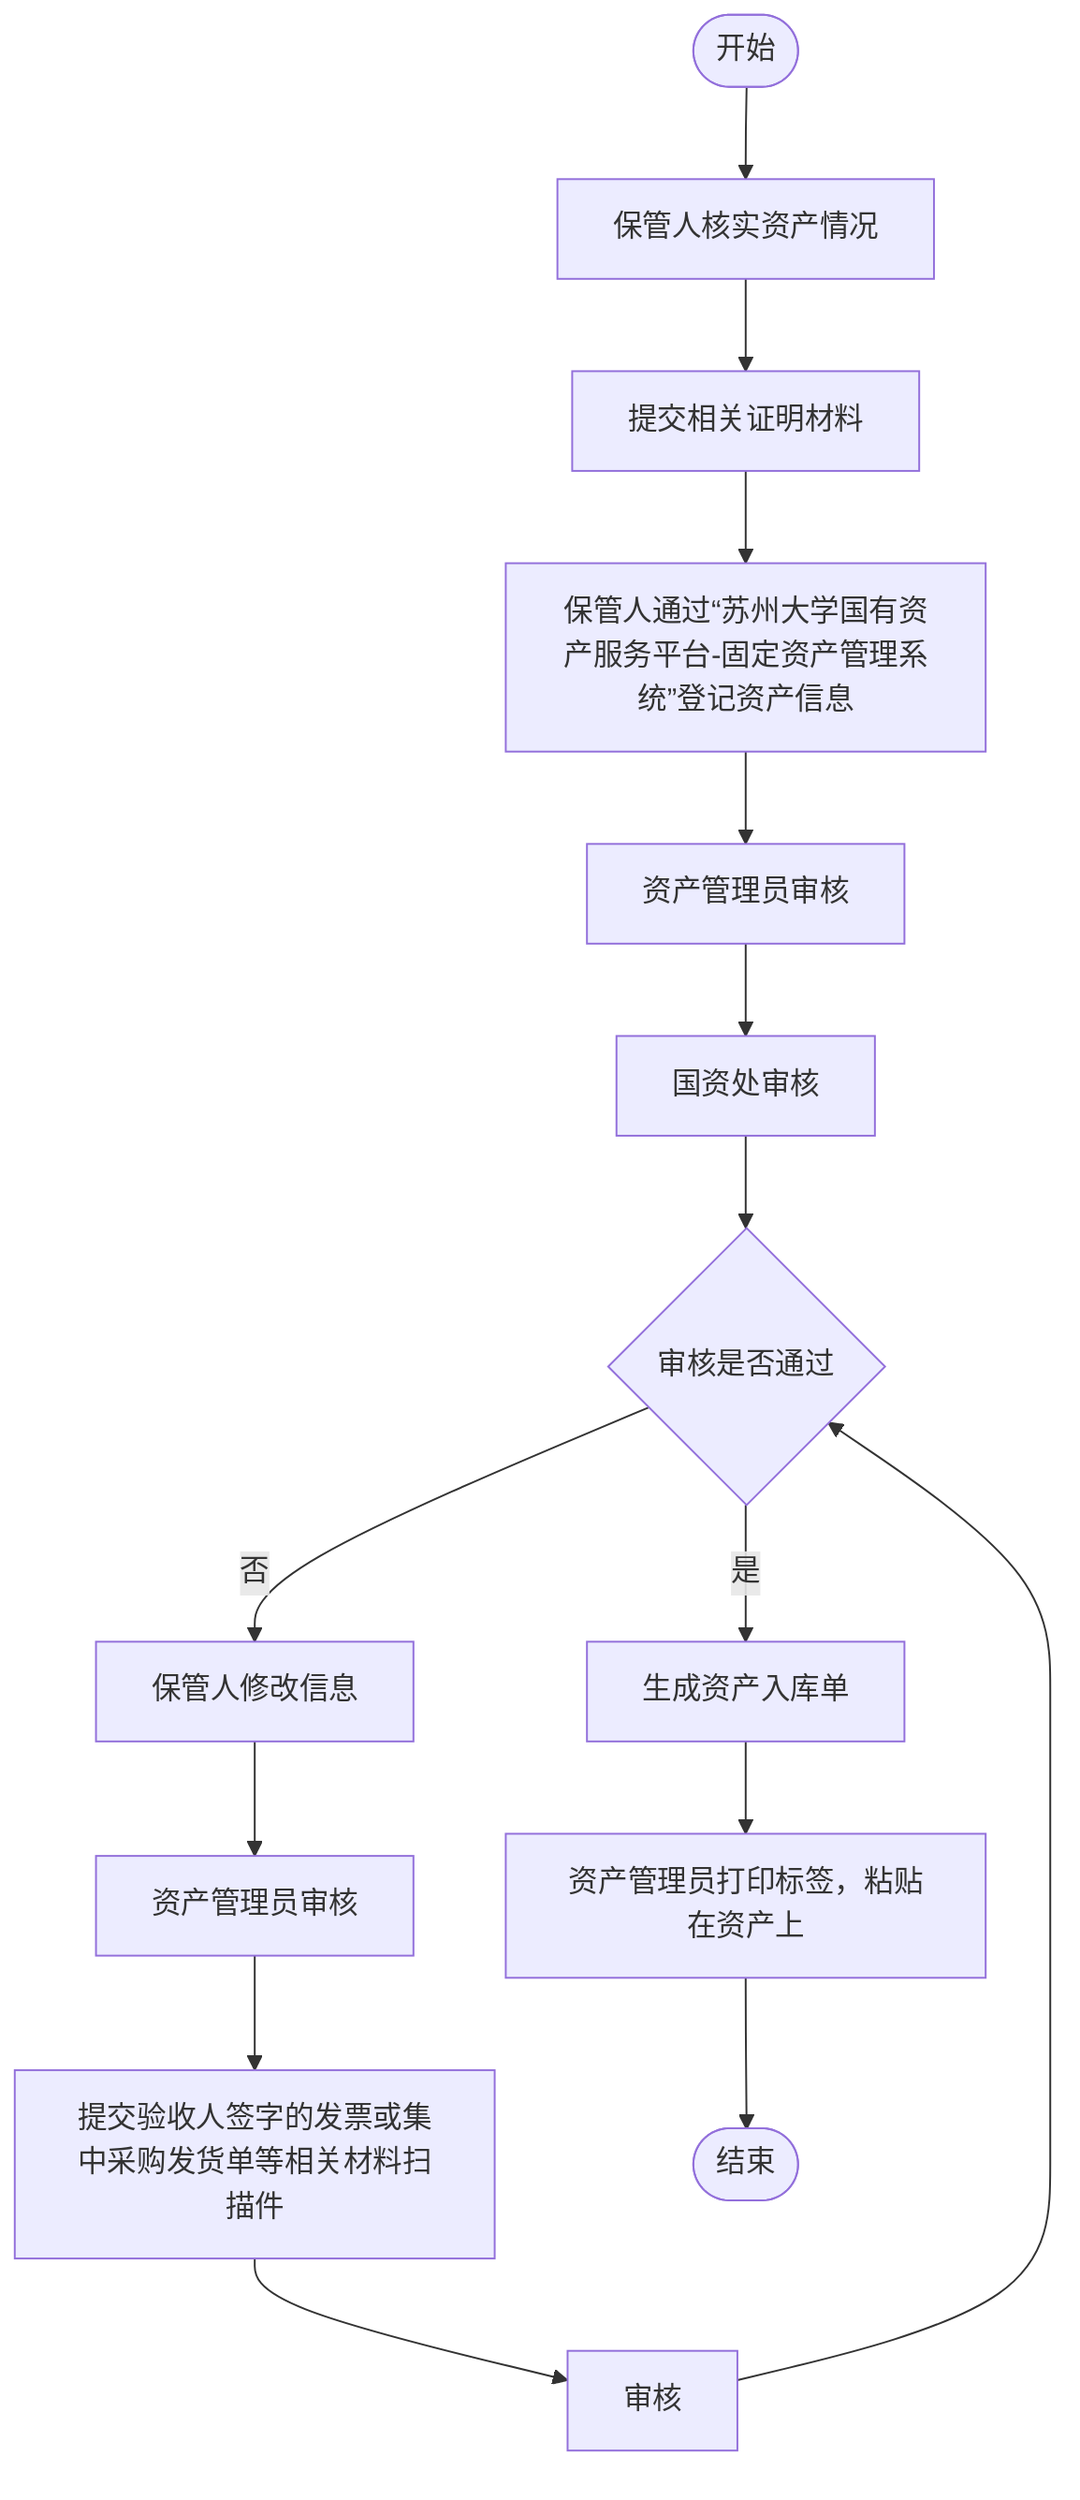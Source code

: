 flowchart TD
    Start([开始]) --> A[保管人核实资产情况]
    A --> B[提交相关证明材料]
    B --> C[保管人通过“苏州大学国有资产服务平台-固定资产管理系统”登记资产信息]
    C --> D[资产管理员审核]
    D --> E[国资处审核]
    E --> F{审核是否通过}
    F -- 是 --> G[生成资产入库单]
    F -- 否 --> H[保管人修改信息]
    H --> I[资产管理员审核]
    I --> J[提交验收人签字的发票或集中采购发货单等相关材料扫描件]
    J --> K[审核]
    K --> F
    G --> L[资产管理员打印标签，粘贴在资产上]
    L --> End([结束])